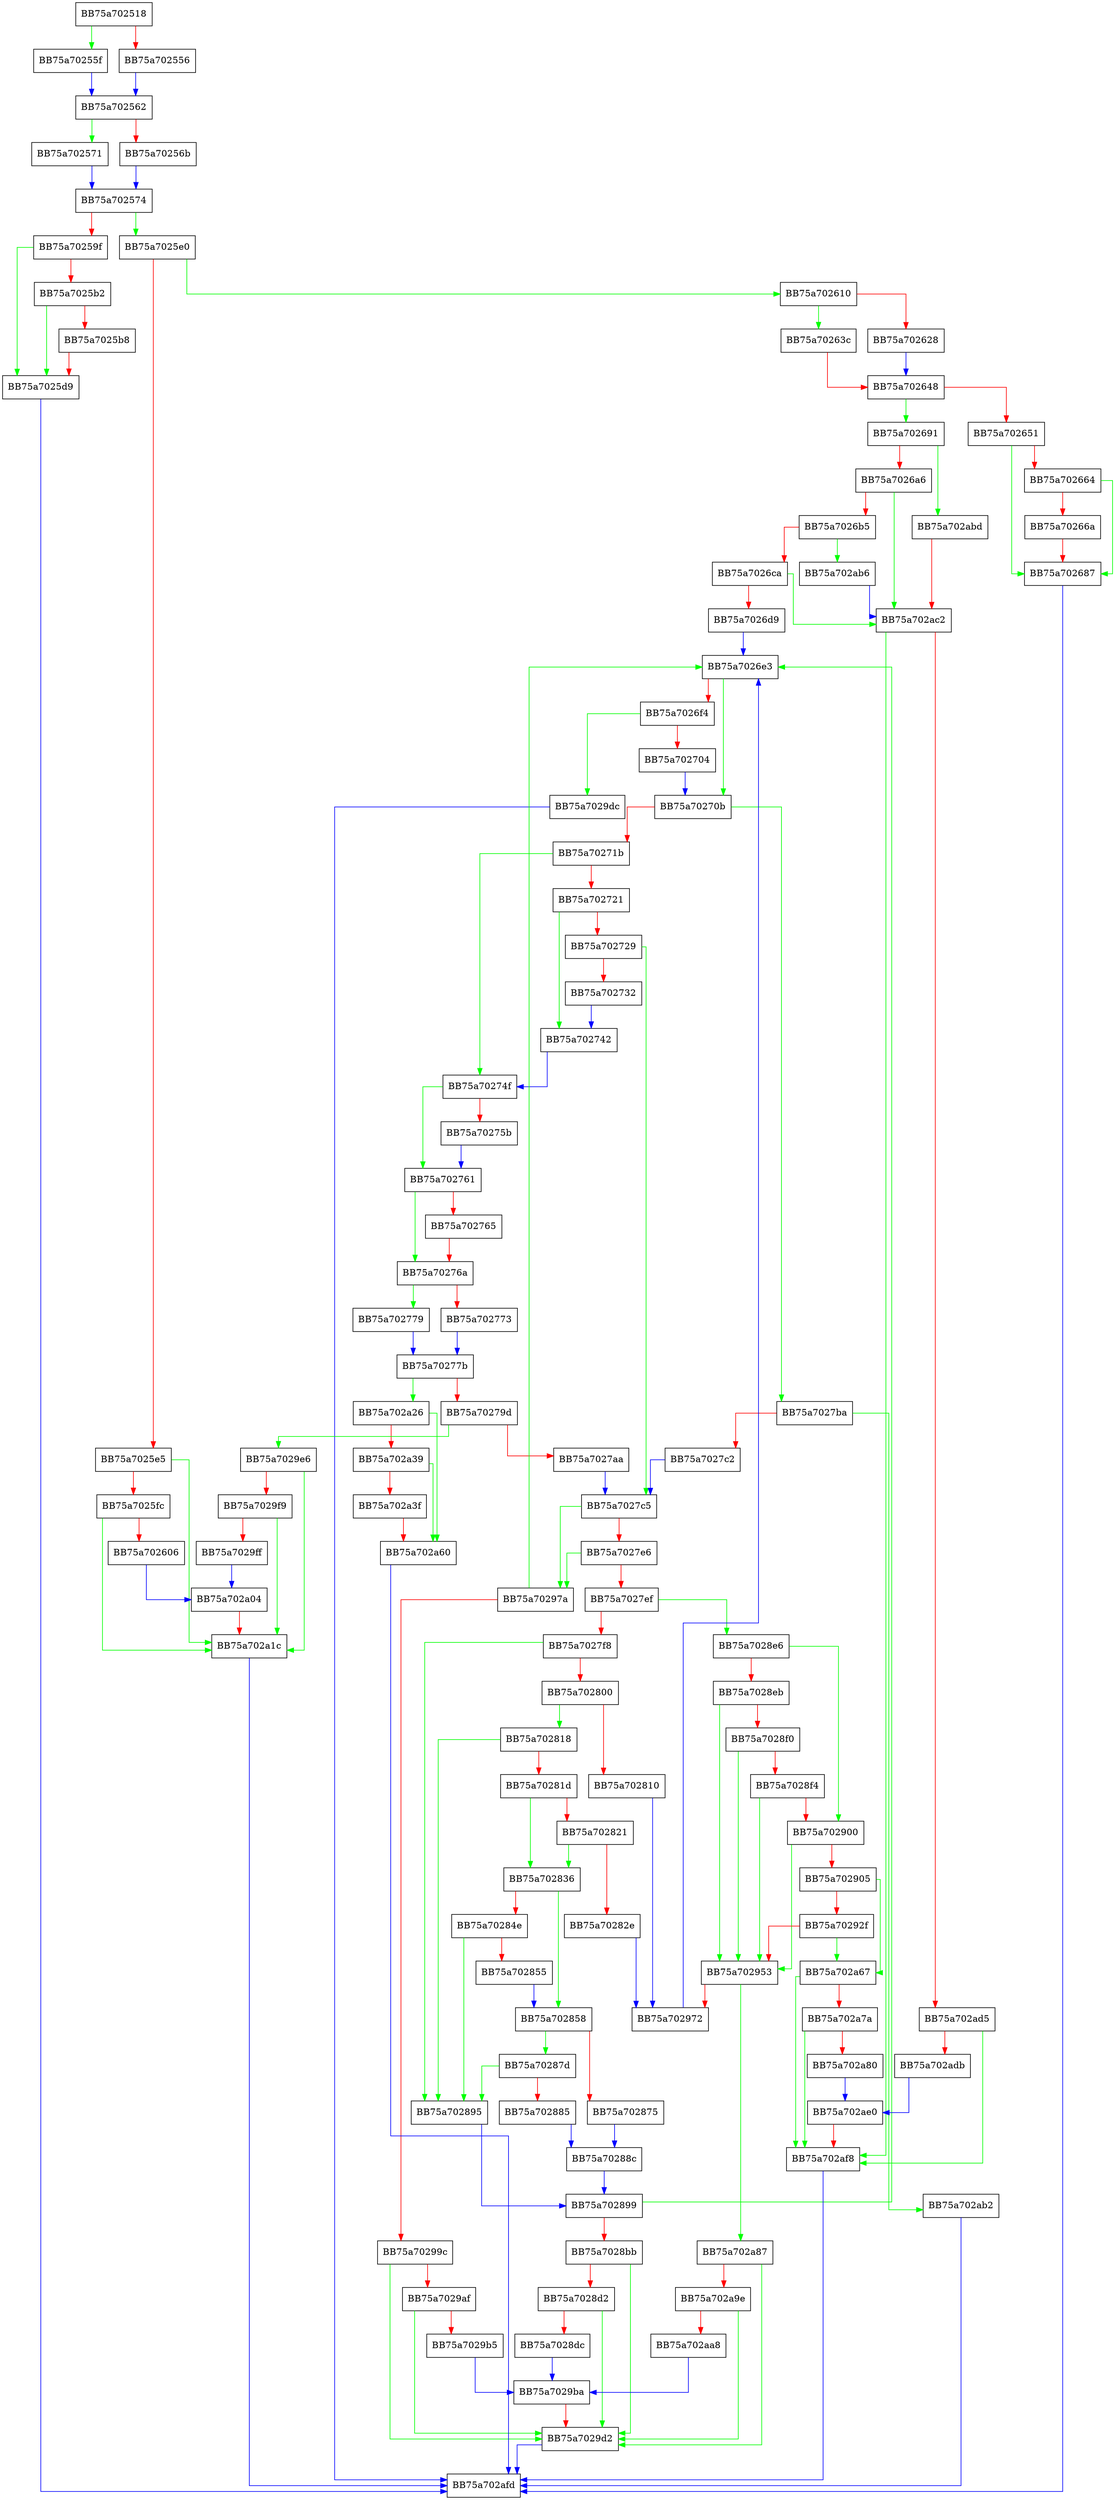 digraph decodeQP {
  node [shape="box"];
  graph [splines=ortho];
  BB75a702518 -> BB75a70255f [color="green"];
  BB75a702518 -> BB75a702556 [color="red"];
  BB75a702556 -> BB75a702562 [color="blue"];
  BB75a70255f -> BB75a702562 [color="blue"];
  BB75a702562 -> BB75a702571 [color="green"];
  BB75a702562 -> BB75a70256b [color="red"];
  BB75a70256b -> BB75a702574 [color="blue"];
  BB75a702571 -> BB75a702574 [color="blue"];
  BB75a702574 -> BB75a7025e0 [color="green"];
  BB75a702574 -> BB75a70259f [color="red"];
  BB75a70259f -> BB75a7025d9 [color="green"];
  BB75a70259f -> BB75a7025b2 [color="red"];
  BB75a7025b2 -> BB75a7025d9 [color="green"];
  BB75a7025b2 -> BB75a7025b8 [color="red"];
  BB75a7025b8 -> BB75a7025d9 [color="red"];
  BB75a7025d9 -> BB75a702afd [color="blue"];
  BB75a7025e0 -> BB75a702610 [color="green"];
  BB75a7025e0 -> BB75a7025e5 [color="red"];
  BB75a7025e5 -> BB75a702a1c [color="green"];
  BB75a7025e5 -> BB75a7025fc [color="red"];
  BB75a7025fc -> BB75a702a1c [color="green"];
  BB75a7025fc -> BB75a702606 [color="red"];
  BB75a702606 -> BB75a702a04 [color="blue"];
  BB75a702610 -> BB75a70263c [color="green"];
  BB75a702610 -> BB75a702628 [color="red"];
  BB75a702628 -> BB75a702648 [color="blue"];
  BB75a70263c -> BB75a702648 [color="red"];
  BB75a702648 -> BB75a702691 [color="green"];
  BB75a702648 -> BB75a702651 [color="red"];
  BB75a702651 -> BB75a702687 [color="green"];
  BB75a702651 -> BB75a702664 [color="red"];
  BB75a702664 -> BB75a702687 [color="green"];
  BB75a702664 -> BB75a70266a [color="red"];
  BB75a70266a -> BB75a702687 [color="red"];
  BB75a702687 -> BB75a702afd [color="blue"];
  BB75a702691 -> BB75a702abd [color="green"];
  BB75a702691 -> BB75a7026a6 [color="red"];
  BB75a7026a6 -> BB75a702ac2 [color="green"];
  BB75a7026a6 -> BB75a7026b5 [color="red"];
  BB75a7026b5 -> BB75a702ab6 [color="green"];
  BB75a7026b5 -> BB75a7026ca [color="red"];
  BB75a7026ca -> BB75a702ac2 [color="green"];
  BB75a7026ca -> BB75a7026d9 [color="red"];
  BB75a7026d9 -> BB75a7026e3 [color="blue"];
  BB75a7026e3 -> BB75a70270b [color="green"];
  BB75a7026e3 -> BB75a7026f4 [color="red"];
  BB75a7026f4 -> BB75a7029dc [color="green"];
  BB75a7026f4 -> BB75a702704 [color="red"];
  BB75a702704 -> BB75a70270b [color="blue"];
  BB75a70270b -> BB75a7027ba [color="green"];
  BB75a70270b -> BB75a70271b [color="red"];
  BB75a70271b -> BB75a70274f [color="green"];
  BB75a70271b -> BB75a702721 [color="red"];
  BB75a702721 -> BB75a702742 [color="green"];
  BB75a702721 -> BB75a702729 [color="red"];
  BB75a702729 -> BB75a7027c5 [color="green"];
  BB75a702729 -> BB75a702732 [color="red"];
  BB75a702732 -> BB75a702742 [color="blue"];
  BB75a702742 -> BB75a70274f [color="blue"];
  BB75a70274f -> BB75a702761 [color="green"];
  BB75a70274f -> BB75a70275b [color="red"];
  BB75a70275b -> BB75a702761 [color="blue"];
  BB75a702761 -> BB75a70276a [color="green"];
  BB75a702761 -> BB75a702765 [color="red"];
  BB75a702765 -> BB75a70276a [color="red"];
  BB75a70276a -> BB75a702779 [color="green"];
  BB75a70276a -> BB75a702773 [color="red"];
  BB75a702773 -> BB75a70277b [color="blue"];
  BB75a702779 -> BB75a70277b [color="blue"];
  BB75a70277b -> BB75a702a26 [color="green"];
  BB75a70277b -> BB75a70279d [color="red"];
  BB75a70279d -> BB75a7029e6 [color="green"];
  BB75a70279d -> BB75a7027aa [color="red"];
  BB75a7027aa -> BB75a7027c5 [color="blue"];
  BB75a7027ba -> BB75a702ab2 [color="green"];
  BB75a7027ba -> BB75a7027c2 [color="red"];
  BB75a7027c2 -> BB75a7027c5 [color="blue"];
  BB75a7027c5 -> BB75a70297a [color="green"];
  BB75a7027c5 -> BB75a7027e6 [color="red"];
  BB75a7027e6 -> BB75a70297a [color="green"];
  BB75a7027e6 -> BB75a7027ef [color="red"];
  BB75a7027ef -> BB75a7028e6 [color="green"];
  BB75a7027ef -> BB75a7027f8 [color="red"];
  BB75a7027f8 -> BB75a702895 [color="green"];
  BB75a7027f8 -> BB75a702800 [color="red"];
  BB75a702800 -> BB75a702818 [color="green"];
  BB75a702800 -> BB75a702810 [color="red"];
  BB75a702810 -> BB75a702972 [color="blue"];
  BB75a702818 -> BB75a702895 [color="green"];
  BB75a702818 -> BB75a70281d [color="red"];
  BB75a70281d -> BB75a702836 [color="green"];
  BB75a70281d -> BB75a702821 [color="red"];
  BB75a702821 -> BB75a702836 [color="green"];
  BB75a702821 -> BB75a70282e [color="red"];
  BB75a70282e -> BB75a702972 [color="blue"];
  BB75a702836 -> BB75a702858 [color="green"];
  BB75a702836 -> BB75a70284e [color="red"];
  BB75a70284e -> BB75a702895 [color="green"];
  BB75a70284e -> BB75a702855 [color="red"];
  BB75a702855 -> BB75a702858 [color="blue"];
  BB75a702858 -> BB75a70287d [color="green"];
  BB75a702858 -> BB75a702875 [color="red"];
  BB75a702875 -> BB75a70288c [color="blue"];
  BB75a70287d -> BB75a702895 [color="green"];
  BB75a70287d -> BB75a702885 [color="red"];
  BB75a702885 -> BB75a70288c [color="blue"];
  BB75a70288c -> BB75a702899 [color="blue"];
  BB75a702895 -> BB75a702899 [color="blue"];
  BB75a702899 -> BB75a7026e3 [color="green"];
  BB75a702899 -> BB75a7028bb [color="red"];
  BB75a7028bb -> BB75a7029d2 [color="green"];
  BB75a7028bb -> BB75a7028d2 [color="red"];
  BB75a7028d2 -> BB75a7029d2 [color="green"];
  BB75a7028d2 -> BB75a7028dc [color="red"];
  BB75a7028dc -> BB75a7029ba [color="blue"];
  BB75a7028e6 -> BB75a702900 [color="green"];
  BB75a7028e6 -> BB75a7028eb [color="red"];
  BB75a7028eb -> BB75a702953 [color="green"];
  BB75a7028eb -> BB75a7028f0 [color="red"];
  BB75a7028f0 -> BB75a702953 [color="green"];
  BB75a7028f0 -> BB75a7028f4 [color="red"];
  BB75a7028f4 -> BB75a702953 [color="green"];
  BB75a7028f4 -> BB75a702900 [color="red"];
  BB75a702900 -> BB75a702953 [color="green"];
  BB75a702900 -> BB75a702905 [color="red"];
  BB75a702905 -> BB75a702a67 [color="green"];
  BB75a702905 -> BB75a70292f [color="red"];
  BB75a70292f -> BB75a702a67 [color="green"];
  BB75a70292f -> BB75a702953 [color="red"];
  BB75a702953 -> BB75a702a87 [color="green"];
  BB75a702953 -> BB75a702972 [color="red"];
  BB75a702972 -> BB75a7026e3 [color="blue"];
  BB75a70297a -> BB75a7026e3 [color="green"];
  BB75a70297a -> BB75a70299c [color="red"];
  BB75a70299c -> BB75a7029d2 [color="green"];
  BB75a70299c -> BB75a7029af [color="red"];
  BB75a7029af -> BB75a7029d2 [color="green"];
  BB75a7029af -> BB75a7029b5 [color="red"];
  BB75a7029b5 -> BB75a7029ba [color="blue"];
  BB75a7029ba -> BB75a7029d2 [color="red"];
  BB75a7029d2 -> BB75a702afd [color="blue"];
  BB75a7029dc -> BB75a702afd [color="blue"];
  BB75a7029e6 -> BB75a702a1c [color="green"];
  BB75a7029e6 -> BB75a7029f9 [color="red"];
  BB75a7029f9 -> BB75a702a1c [color="green"];
  BB75a7029f9 -> BB75a7029ff [color="red"];
  BB75a7029ff -> BB75a702a04 [color="blue"];
  BB75a702a04 -> BB75a702a1c [color="red"];
  BB75a702a1c -> BB75a702afd [color="blue"];
  BB75a702a26 -> BB75a702a60 [color="green"];
  BB75a702a26 -> BB75a702a39 [color="red"];
  BB75a702a39 -> BB75a702a60 [color="green"];
  BB75a702a39 -> BB75a702a3f [color="red"];
  BB75a702a3f -> BB75a702a60 [color="red"];
  BB75a702a60 -> BB75a702afd [color="blue"];
  BB75a702a67 -> BB75a702af8 [color="green"];
  BB75a702a67 -> BB75a702a7a [color="red"];
  BB75a702a7a -> BB75a702af8 [color="green"];
  BB75a702a7a -> BB75a702a80 [color="red"];
  BB75a702a80 -> BB75a702ae0 [color="blue"];
  BB75a702a87 -> BB75a7029d2 [color="green"];
  BB75a702a87 -> BB75a702a9e [color="red"];
  BB75a702a9e -> BB75a7029d2 [color="green"];
  BB75a702a9e -> BB75a702aa8 [color="red"];
  BB75a702aa8 -> BB75a7029ba [color="blue"];
  BB75a702ab2 -> BB75a702afd [color="blue"];
  BB75a702ab6 -> BB75a702ac2 [color="blue"];
  BB75a702abd -> BB75a702ac2 [color="red"];
  BB75a702ac2 -> BB75a702af8 [color="green"];
  BB75a702ac2 -> BB75a702ad5 [color="red"];
  BB75a702ad5 -> BB75a702af8 [color="green"];
  BB75a702ad5 -> BB75a702adb [color="red"];
  BB75a702adb -> BB75a702ae0 [color="blue"];
  BB75a702ae0 -> BB75a702af8 [color="red"];
  BB75a702af8 -> BB75a702afd [color="blue"];
}